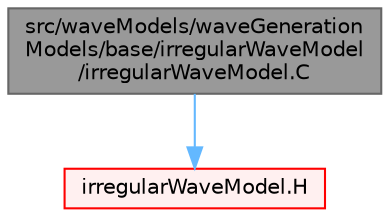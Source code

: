 digraph "src/waveModels/waveGenerationModels/base/irregularWaveModel/irregularWaveModel.C"
{
 // LATEX_PDF_SIZE
  bgcolor="transparent";
  edge [fontname=Helvetica,fontsize=10,labelfontname=Helvetica,labelfontsize=10];
  node [fontname=Helvetica,fontsize=10,shape=box,height=0.2,width=0.4];
  Node1 [id="Node000001",label="src/waveModels/waveGeneration\lModels/base/irregularWaveModel\l/irregularWaveModel.C",height=0.2,width=0.4,color="gray40", fillcolor="grey60", style="filled", fontcolor="black",tooltip=" "];
  Node1 -> Node2 [id="edge1_Node000001_Node000002",color="steelblue1",style="solid",tooltip=" "];
  Node2 [id="Node000002",label="irregularWaveModel.H",height=0.2,width=0.4,color="red", fillcolor="#FFF0F0", style="filled",URL="$irregularWaveModel_8H.html",tooltip=" "];
}
